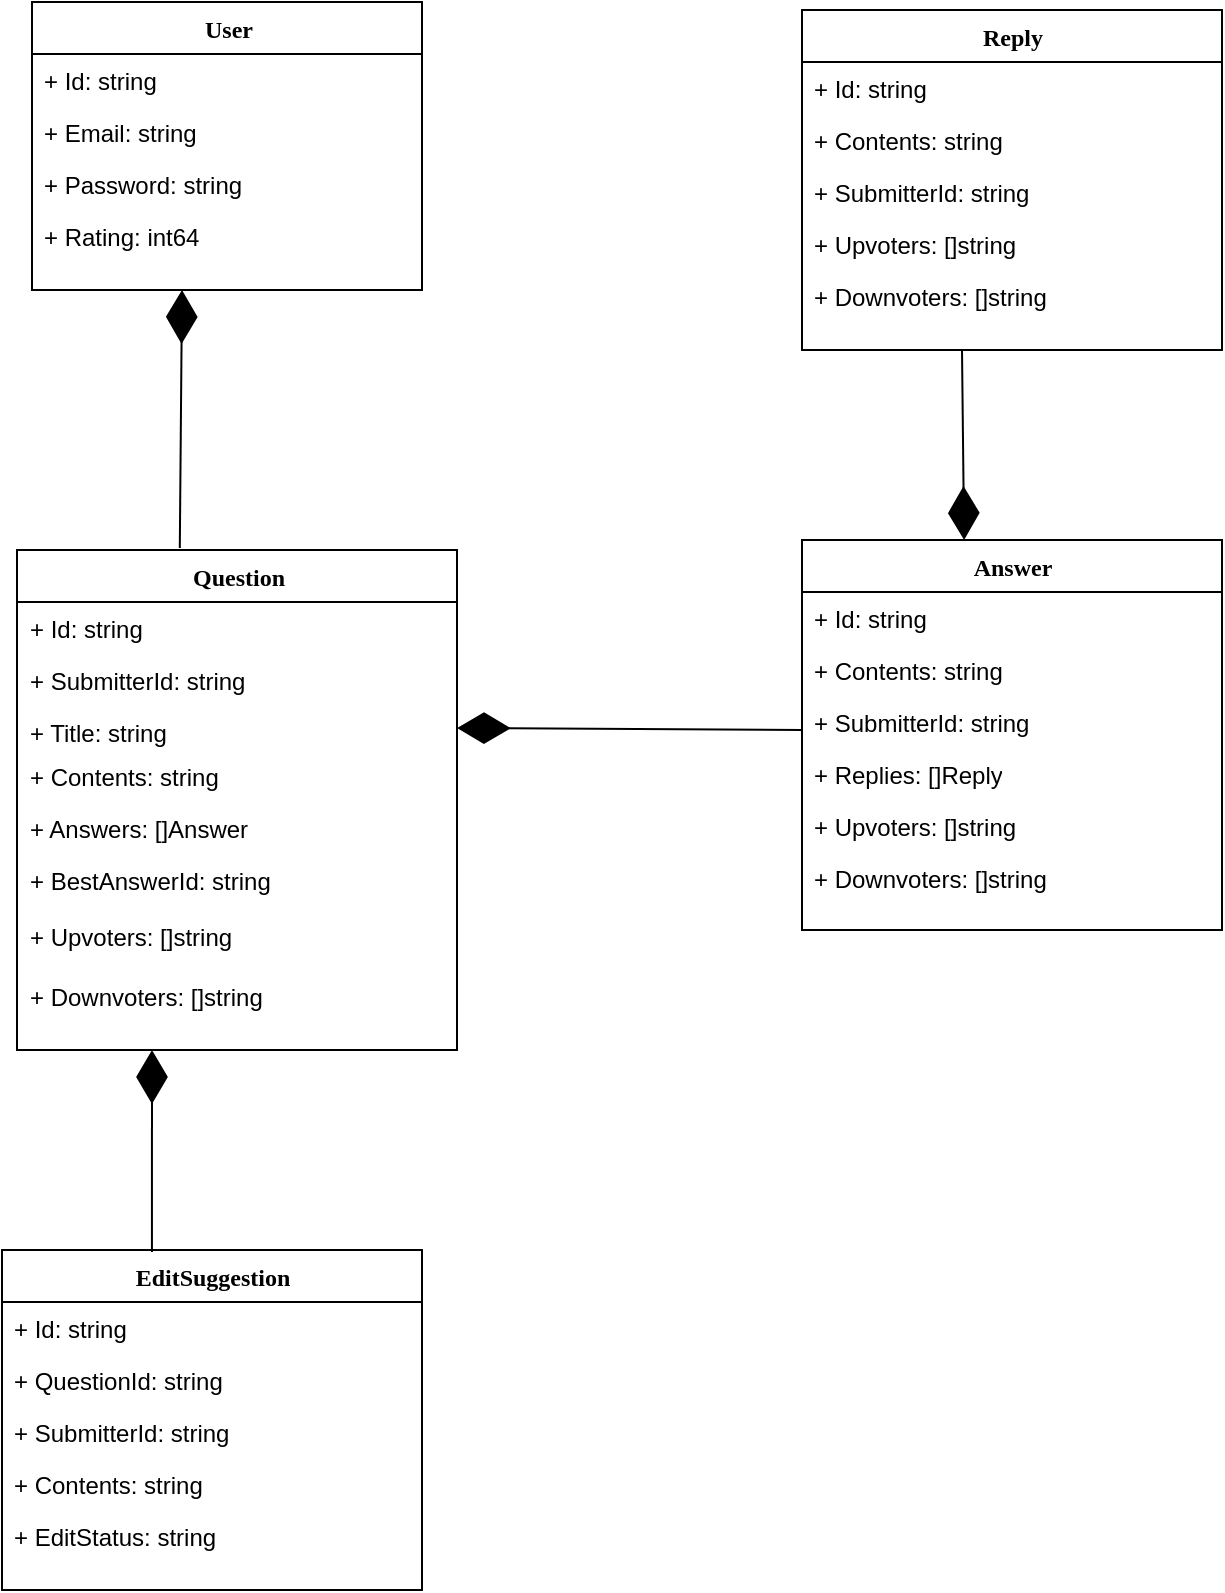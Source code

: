 <mxfile version="20.6.2" type="device"><diagram id="C5RBs43oDa-KdzZeNtuy" name="Page-1"><mxGraphModel dx="1350" dy="793" grid="1" gridSize="10" guides="1" tooltips="1" connect="1" arrows="1" fold="1" page="1" pageScale="1" pageWidth="1654" pageHeight="1169" math="0" shadow="0"><root><mxCell id="WIyWlLk6GJQsqaUBKTNV-0"/><mxCell id="WIyWlLk6GJQsqaUBKTNV-1" parent="WIyWlLk6GJQsqaUBKTNV-0"/><mxCell id="-fIifvO8G2B9BYOuxWOB-2" value="User" style="swimlane;html=1;fontStyle=1;align=center;verticalAlign=top;childLayout=stackLayout;horizontal=1;startSize=26;horizontalStack=0;resizeParent=1;resizeLast=0;collapsible=1;marginBottom=0;swimlaneFillColor=#ffffff;rounded=0;shadow=0;comic=0;labelBackgroundColor=none;strokeWidth=1;fillColor=none;fontFamily=Verdana;fontSize=12" parent="WIyWlLk6GJQsqaUBKTNV-1" vertex="1"><mxGeometry x="255" y="36" width="195" height="144" as="geometry"/></mxCell><mxCell id="-fIifvO8G2B9BYOuxWOB-3" value="+ Id: string" style="text;html=1;strokeColor=none;fillColor=none;align=left;verticalAlign=top;spacingLeft=4;spacingRight=4;whiteSpace=wrap;overflow=hidden;rotatable=0;points=[[0,0.5],[1,0.5]];portConstraint=eastwest;" parent="-fIifvO8G2B9BYOuxWOB-2" vertex="1"><mxGeometry y="26" width="195" height="26" as="geometry"/></mxCell><mxCell id="-fIifvO8G2B9BYOuxWOB-4" value="+ Email: string" style="text;html=1;strokeColor=none;fillColor=none;align=left;verticalAlign=top;spacingLeft=4;spacingRight=4;whiteSpace=wrap;overflow=hidden;rotatable=0;points=[[0,0.5],[1,0.5]];portConstraint=eastwest;" parent="-fIifvO8G2B9BYOuxWOB-2" vertex="1"><mxGeometry y="52" width="195" height="26" as="geometry"/></mxCell><mxCell id="-fIifvO8G2B9BYOuxWOB-5" value="+ Password: string" style="text;html=1;strokeColor=none;fillColor=none;align=left;verticalAlign=top;spacingLeft=4;spacingRight=4;whiteSpace=wrap;overflow=hidden;rotatable=0;points=[[0,0.5],[1,0.5]];portConstraint=eastwest;" parent="-fIifvO8G2B9BYOuxWOB-2" vertex="1"><mxGeometry y="78" width="195" height="26" as="geometry"/></mxCell><mxCell id="-fIifvO8G2B9BYOuxWOB-6" value="+ Rating: int64" style="text;html=1;strokeColor=none;fillColor=none;align=left;verticalAlign=top;spacingLeft=4;spacingRight=4;whiteSpace=wrap;overflow=hidden;rotatable=0;points=[[0,0.5],[1,0.5]];portConstraint=eastwest;" parent="-fIifvO8G2B9BYOuxWOB-2" vertex="1"><mxGeometry y="104" width="195" height="26" as="geometry"/></mxCell><mxCell id="-fIifvO8G2B9BYOuxWOB-12" value="Reply" style="swimlane;html=1;fontStyle=1;align=center;verticalAlign=top;childLayout=stackLayout;horizontal=1;startSize=26;horizontalStack=0;resizeParent=1;resizeLast=0;collapsible=1;marginBottom=0;swimlaneFillColor=#ffffff;rounded=0;shadow=0;comic=0;labelBackgroundColor=none;strokeWidth=1;fillColor=none;fontFamily=Verdana;fontSize=12" parent="WIyWlLk6GJQsqaUBKTNV-1" vertex="1"><mxGeometry x="640" y="40" width="210" height="170" as="geometry"/></mxCell><mxCell id="-fIifvO8G2B9BYOuxWOB-13" value="+ Id: string" style="text;html=1;strokeColor=none;fillColor=none;align=left;verticalAlign=top;spacingLeft=4;spacingRight=4;whiteSpace=wrap;overflow=hidden;rotatable=0;points=[[0,0.5],[1,0.5]];portConstraint=eastwest;" parent="-fIifvO8G2B9BYOuxWOB-12" vertex="1"><mxGeometry y="26" width="210" height="26" as="geometry"/></mxCell><mxCell id="-fIifvO8G2B9BYOuxWOB-14" value="+ Contents: string" style="text;html=1;strokeColor=none;fillColor=none;align=left;verticalAlign=top;spacingLeft=4;spacingRight=4;whiteSpace=wrap;overflow=hidden;rotatable=0;points=[[0,0.5],[1,0.5]];portConstraint=eastwest;" parent="-fIifvO8G2B9BYOuxWOB-12" vertex="1"><mxGeometry y="52" width="210" height="26" as="geometry"/></mxCell><mxCell id="-fIifvO8G2B9BYOuxWOB-15" value="+ SubmitterId: string " style="text;html=1;strokeColor=none;fillColor=none;align=left;verticalAlign=top;spacingLeft=4;spacingRight=4;whiteSpace=wrap;overflow=hidden;rotatable=0;points=[[0,0.5],[1,0.5]];portConstraint=eastwest;" parent="-fIifvO8G2B9BYOuxWOB-12" vertex="1"><mxGeometry y="78" width="210" height="26" as="geometry"/></mxCell><mxCell id="UyTixJFaVTMpoRYf3eUw-4" value="+ Upvoters: []string " style="text;html=1;strokeColor=none;fillColor=none;align=left;verticalAlign=top;spacingLeft=4;spacingRight=4;whiteSpace=wrap;overflow=hidden;rotatable=0;points=[[0,0.5],[1,0.5]];portConstraint=eastwest;" vertex="1" parent="-fIifvO8G2B9BYOuxWOB-12"><mxGeometry y="104" width="210" height="26" as="geometry"/></mxCell><mxCell id="UyTixJFaVTMpoRYf3eUw-5" value="+ Downvoters: []string " style="text;html=1;strokeColor=none;fillColor=none;align=left;verticalAlign=top;spacingLeft=4;spacingRight=4;whiteSpace=wrap;overflow=hidden;rotatable=0;points=[[0,0.5],[1,0.5]];portConstraint=eastwest;" vertex="1" parent="-fIifvO8G2B9BYOuxWOB-12"><mxGeometry y="130" width="210" height="26" as="geometry"/></mxCell><mxCell id="-fIifvO8G2B9BYOuxWOB-32" value="Answer" style="swimlane;html=1;fontStyle=1;align=center;verticalAlign=top;childLayout=stackLayout;horizontal=1;startSize=26;horizontalStack=0;resizeParent=1;resizeLast=0;collapsible=1;marginBottom=0;swimlaneFillColor=#ffffff;rounded=0;shadow=0;comic=0;labelBackgroundColor=none;strokeWidth=1;fillColor=none;fontFamily=Verdana;fontSize=12" parent="WIyWlLk6GJQsqaUBKTNV-1" vertex="1"><mxGeometry x="640" y="305" width="210" height="195" as="geometry"/></mxCell><mxCell id="-fIifvO8G2B9BYOuxWOB-33" value="+ Id: string" style="text;html=1;strokeColor=none;fillColor=none;align=left;verticalAlign=top;spacingLeft=4;spacingRight=4;whiteSpace=wrap;overflow=hidden;rotatable=0;points=[[0,0.5],[1,0.5]];portConstraint=eastwest;" parent="-fIifvO8G2B9BYOuxWOB-32" vertex="1"><mxGeometry y="26" width="210" height="26" as="geometry"/></mxCell><mxCell id="-fIifvO8G2B9BYOuxWOB-34" value="+ Contents: string" style="text;html=1;strokeColor=none;fillColor=none;align=left;verticalAlign=top;spacingLeft=4;spacingRight=4;whiteSpace=wrap;overflow=hidden;rotatable=0;points=[[0,0.5],[1,0.5]];portConstraint=eastwest;" parent="-fIifvO8G2B9BYOuxWOB-32" vertex="1"><mxGeometry y="52" width="210" height="26" as="geometry"/></mxCell><mxCell id="-fIifvO8G2B9BYOuxWOB-35" value="+ SubmitterId: string" style="text;html=1;strokeColor=none;fillColor=none;align=left;verticalAlign=top;spacingLeft=4;spacingRight=4;whiteSpace=wrap;overflow=hidden;rotatable=0;points=[[0,0.5],[1,0.5]];portConstraint=eastwest;" parent="-fIifvO8G2B9BYOuxWOB-32" vertex="1"><mxGeometry y="78" width="210" height="26" as="geometry"/></mxCell><mxCell id="-fIifvO8G2B9BYOuxWOB-36" value="+ Replies: []Reply" style="text;html=1;strokeColor=none;fillColor=none;align=left;verticalAlign=top;spacingLeft=4;spacingRight=4;whiteSpace=wrap;overflow=hidden;rotatable=0;points=[[0,0.5],[1,0.5]];portConstraint=eastwest;" parent="-fIifvO8G2B9BYOuxWOB-32" vertex="1"><mxGeometry y="104" width="210" height="26" as="geometry"/></mxCell><mxCell id="UyTixJFaVTMpoRYf3eUw-2" value="+ Upvoters: []string" style="text;html=1;strokeColor=none;fillColor=none;align=left;verticalAlign=top;spacingLeft=4;spacingRight=4;whiteSpace=wrap;overflow=hidden;rotatable=0;points=[[0,0.5],[1,0.5]];portConstraint=eastwest;" vertex="1" parent="-fIifvO8G2B9BYOuxWOB-32"><mxGeometry y="130" width="210" height="26" as="geometry"/></mxCell><mxCell id="UyTixJFaVTMpoRYf3eUw-3" value="+ Downvoters: []string" style="text;html=1;strokeColor=none;fillColor=none;align=left;verticalAlign=top;spacingLeft=4;spacingRight=4;whiteSpace=wrap;overflow=hidden;rotatable=0;points=[[0,0.5],[1,0.5]];portConstraint=eastwest;" vertex="1" parent="-fIifvO8G2B9BYOuxWOB-32"><mxGeometry y="156" width="210" height="26" as="geometry"/></mxCell><mxCell id="-fIifvO8G2B9BYOuxWOB-45" value="Question" style="swimlane;html=1;fontStyle=1;align=center;verticalAlign=top;childLayout=stackLayout;horizontal=1;startSize=26;horizontalStack=0;resizeParent=1;resizeLast=0;collapsible=1;marginBottom=0;swimlaneFillColor=#ffffff;rounded=0;shadow=0;comic=0;labelBackgroundColor=none;strokeWidth=1;fillColor=none;fontFamily=Verdana;fontSize=12" parent="WIyWlLk6GJQsqaUBKTNV-1" vertex="1"><mxGeometry x="247.5" y="310" width="220" height="250" as="geometry"/></mxCell><mxCell id="-fIifvO8G2B9BYOuxWOB-46" value="+ Id: string" style="text;html=1;strokeColor=none;fillColor=none;align=left;verticalAlign=top;spacingLeft=4;spacingRight=4;whiteSpace=wrap;overflow=hidden;rotatable=0;points=[[0,0.5],[1,0.5]];portConstraint=eastwest;" parent="-fIifvO8G2B9BYOuxWOB-45" vertex="1"><mxGeometry y="26" width="220" height="26" as="geometry"/></mxCell><mxCell id="-fIifvO8G2B9BYOuxWOB-47" value="+ SubmitterId: string" style="text;html=1;strokeColor=none;fillColor=none;align=left;verticalAlign=top;spacingLeft=4;spacingRight=4;whiteSpace=wrap;overflow=hidden;rotatable=0;points=[[0,0.5],[1,0.5]];portConstraint=eastwest;" parent="-fIifvO8G2B9BYOuxWOB-45" vertex="1"><mxGeometry y="52" width="220" height="26" as="geometry"/></mxCell><mxCell id="-fIifvO8G2B9BYOuxWOB-48" value="+ Title: string" style="text;html=1;strokeColor=none;fillColor=none;align=left;verticalAlign=top;spacingLeft=4;spacingRight=4;whiteSpace=wrap;overflow=hidden;rotatable=0;points=[[0,0.5],[1,0.5]];portConstraint=eastwest;" parent="-fIifvO8G2B9BYOuxWOB-45" vertex="1"><mxGeometry y="78" width="220" height="22" as="geometry"/></mxCell><mxCell id="LPQ8yflHhYJ_0PoOZShu-6" value="+ Contents: string" style="text;html=1;strokeColor=none;fillColor=none;align=left;verticalAlign=top;spacingLeft=4;spacingRight=4;whiteSpace=wrap;overflow=hidden;rotatable=0;points=[[0,0.5],[1,0.5]];portConstraint=eastwest;" parent="-fIifvO8G2B9BYOuxWOB-45" vertex="1"><mxGeometry y="100" width="220" height="26" as="geometry"/></mxCell><mxCell id="LPQ8yflHhYJ_0PoOZShu-7" value="+ Answers: []Answer" style="text;html=1;strokeColor=none;fillColor=none;align=left;verticalAlign=top;spacingLeft=4;spacingRight=4;whiteSpace=wrap;overflow=hidden;rotatable=0;points=[[0,0.5],[1,0.5]];portConstraint=eastwest;" parent="-fIifvO8G2B9BYOuxWOB-45" vertex="1"><mxGeometry y="126" width="220" height="26" as="geometry"/></mxCell><mxCell id="LPQ8yflHhYJ_0PoOZShu-8" value="&lt;div&gt;+ BestAnswerId: string&lt;/div&gt;&lt;div&gt;&lt;br&gt;&lt;/div&gt;" style="text;html=1;strokeColor=none;fillColor=none;align=left;verticalAlign=top;spacingLeft=4;spacingRight=4;whiteSpace=wrap;overflow=hidden;rotatable=0;points=[[0,0.5],[1,0.5]];portConstraint=eastwest;" parent="-fIifvO8G2B9BYOuxWOB-45" vertex="1"><mxGeometry y="152" width="220" height="28" as="geometry"/></mxCell><mxCell id="UyTixJFaVTMpoRYf3eUw-0" value="&lt;div&gt;+ Upvoters: []string&lt;/div&gt;&lt;div&gt;&lt;br&gt;&lt;/div&gt;" style="text;html=1;strokeColor=none;fillColor=none;align=left;verticalAlign=top;spacingLeft=4;spacingRight=4;whiteSpace=wrap;overflow=hidden;rotatable=0;points=[[0,0.5],[1,0.5]];portConstraint=eastwest;" vertex="1" parent="-fIifvO8G2B9BYOuxWOB-45"><mxGeometry y="180" width="220" height="30" as="geometry"/></mxCell><mxCell id="UyTixJFaVTMpoRYf3eUw-1" value="&lt;div&gt;+ Downvoters: []string&lt;/div&gt;&lt;div&gt;&lt;br&gt;&lt;/div&gt;" style="text;html=1;strokeColor=none;fillColor=none;align=left;verticalAlign=top;spacingLeft=4;spacingRight=4;whiteSpace=wrap;overflow=hidden;rotatable=0;points=[[0,0.5],[1,0.5]];portConstraint=eastwest;" vertex="1" parent="-fIifvO8G2B9BYOuxWOB-45"><mxGeometry y="210" width="220" height="30" as="geometry"/></mxCell><mxCell id="-fIifvO8G2B9BYOuxWOB-109" value="EditSuggestion" style="swimlane;html=1;fontStyle=1;align=center;verticalAlign=top;childLayout=stackLayout;horizontal=1;startSize=26;horizontalStack=0;resizeParent=1;resizeLast=0;collapsible=1;marginBottom=0;swimlaneFillColor=#ffffff;rounded=0;shadow=0;comic=0;labelBackgroundColor=none;strokeWidth=1;fillColor=none;fontFamily=Verdana;fontSize=12" parent="WIyWlLk6GJQsqaUBKTNV-1" vertex="1"><mxGeometry x="240" y="660" width="210" height="170" as="geometry"/></mxCell><mxCell id="LPQ8yflHhYJ_0PoOZShu-9" value="+ Id: string" style="text;html=1;strokeColor=none;fillColor=none;align=left;verticalAlign=top;spacingLeft=4;spacingRight=4;whiteSpace=wrap;overflow=hidden;rotatable=0;points=[[0,0.5],[1,0.5]];portConstraint=eastwest;" parent="-fIifvO8G2B9BYOuxWOB-109" vertex="1"><mxGeometry y="26" width="210" height="26" as="geometry"/></mxCell><mxCell id="LPQ8yflHhYJ_0PoOZShu-10" value="+ QuestionId: string" style="text;html=1;strokeColor=none;fillColor=none;align=left;verticalAlign=top;spacingLeft=4;spacingRight=4;whiteSpace=wrap;overflow=hidden;rotatable=0;points=[[0,0.5],[1,0.5]];portConstraint=eastwest;" parent="-fIifvO8G2B9BYOuxWOB-109" vertex="1"><mxGeometry y="52" width="210" height="26" as="geometry"/></mxCell><mxCell id="LPQ8yflHhYJ_0PoOZShu-11" value="+ SubmitterId: string" style="text;html=1;strokeColor=none;fillColor=none;align=left;verticalAlign=top;spacingLeft=4;spacingRight=4;whiteSpace=wrap;overflow=hidden;rotatable=0;points=[[0,0.5],[1,0.5]];portConstraint=eastwest;" parent="-fIifvO8G2B9BYOuxWOB-109" vertex="1"><mxGeometry y="78" width="210" height="26" as="geometry"/></mxCell><mxCell id="LPQ8yflHhYJ_0PoOZShu-13" value="+ Contents: string" style="text;html=1;strokeColor=none;fillColor=none;align=left;verticalAlign=top;spacingLeft=4;spacingRight=4;whiteSpace=wrap;overflow=hidden;rotatable=0;points=[[0,0.5],[1,0.5]];portConstraint=eastwest;" parent="-fIifvO8G2B9BYOuxWOB-109" vertex="1"><mxGeometry y="104" width="210" height="26" as="geometry"/></mxCell><mxCell id="LPQ8yflHhYJ_0PoOZShu-12" value="+ EditStatus: string" style="text;html=1;strokeColor=none;fillColor=none;align=left;verticalAlign=top;spacingLeft=4;spacingRight=4;whiteSpace=wrap;overflow=hidden;rotatable=0;points=[[0,0.5],[1,0.5]];portConstraint=eastwest;" parent="-fIifvO8G2B9BYOuxWOB-109" vertex="1"><mxGeometry y="130" width="210" height="26" as="geometry"/></mxCell><mxCell id="LPQ8yflHhYJ_0PoOZShu-17" value="" style="endArrow=diamondThin;endFill=1;endSize=24;html=1;rounded=0;exitX=0.37;exitY=-0.004;exitDx=0;exitDy=0;exitPerimeter=0;" parent="WIyWlLk6GJQsqaUBKTNV-1" source="-fIifvO8G2B9BYOuxWOB-45" edge="1"><mxGeometry width="160" relative="1" as="geometry"><mxPoint x="330" y="310" as="sourcePoint"/><mxPoint x="330" y="180" as="targetPoint"/></mxGeometry></mxCell><mxCell id="LPQ8yflHhYJ_0PoOZShu-19" value="" style="endArrow=diamondThin;endFill=1;endSize=24;html=1;rounded=0;entryX=1;entryY=0.5;entryDx=0;entryDy=0;" parent="WIyWlLk6GJQsqaUBKTNV-1" target="-fIifvO8G2B9BYOuxWOB-48" edge="1"><mxGeometry width="160" relative="1" as="geometry"><mxPoint x="640" y="400" as="sourcePoint"/><mxPoint x="650" y="400" as="targetPoint"/></mxGeometry></mxCell><mxCell id="LPQ8yflHhYJ_0PoOZShu-20" value="" style="endArrow=diamondThin;endFill=1;endSize=24;html=1;rounded=0;entryX=0.386;entryY=0;entryDx=0;entryDy=0;entryPerimeter=0;" parent="WIyWlLk6GJQsqaUBKTNV-1" target="-fIifvO8G2B9BYOuxWOB-32" edge="1"><mxGeometry width="160" relative="1" as="geometry"><mxPoint x="720" y="210" as="sourcePoint"/><mxPoint x="880" y="210" as="targetPoint"/></mxGeometry></mxCell><mxCell id="LPQ8yflHhYJ_0PoOZShu-21" value="" style="endArrow=diamondThin;endFill=1;endSize=24;html=1;rounded=0;exitX=0.357;exitY=0.006;exitDx=0;exitDy=0;exitPerimeter=0;" parent="WIyWlLk6GJQsqaUBKTNV-1" source="-fIifvO8G2B9BYOuxWOB-109" edge="1"><mxGeometry width="160" relative="1" as="geometry"><mxPoint x="310" y="540" as="sourcePoint"/><mxPoint x="315" y="560" as="targetPoint"/></mxGeometry></mxCell></root></mxGraphModel></diagram></mxfile>